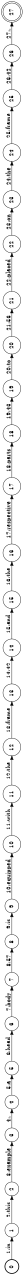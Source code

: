 digraph FST {
rankdir = LR;
size = "8.5,11";
label = "";
center = 1;
orientation = Landscape;
ranksep = "0.4";
nodesep = "0.25";
0 [label = "0", shape = circle, style = bold, fontsize = 14]
	0 -> 1 [label = "1:in", fontsize = 14];
1 [label = "1", shape = circle, style = solid, fontsize = 14]
	1 -> 2 [label = "2:this", fontsize = 14];
2 [label = "2", shape = circle, style = solid, fontsize = 14]
	2 -> 3 [label = "3:example", fontsize = 14];
3 [label = "3", shape = circle, style = solid, fontsize = 14]
	3 -> 4 [label = "4:,", fontsize = 14];
4 [label = "4", shape = circle, style = solid, fontsize = 14]
	4 -> 5 [label = "5:a", fontsize = 14];
5 [label = "5", shape = circle, style = solid, fontsize = 14]
	5 -> 6 [label = "6:head", fontsize = 14];
6 [label = "6", shape = circle, style = solid, fontsize = 14]
	6 -> 7 [label = "7:body", fontsize = 14];
7 [label = "7", shape = circle, style = solid, fontsize = 14]
	7 -> 8 [label = "8:57", fontsize = 14];
8 [label = "8", shape = circle, style = solid, fontsize = 14]
	8 -> 9 [label = "9:is", fontsize = 14];
9 [label = "9", shape = circle, style = solid, fontsize = 14]
	9 -> 10 [label = "10:equipped", fontsize = 14];
10 [label = "10", shape = circle, style = solid, fontsize = 14]
	10 -> 11 [label = "11:with", fontsize = 14];
11 [label = "11", shape = circle, style = solid, fontsize = 14]
	11 -> 12 [label = "12:the", fontsize = 14];
12 [label = "12", shape = circle, style = solid, fontsize = 14]
	12 -> 13 [label = "13:frame", fontsize = 14];
13 [label = "13", shape = circle, style = solid, fontsize = 14]
	13 -> 14 [label = "14:42", fontsize = 14];
14 [label = "14", shape = circle, style = solid, fontsize = 14]
	14 -> 15 [label = "15:and", fontsize = 14];
15 [label = "15", shape = circle, style = solid, fontsize = 14]
	15 -> 16 [label = "16:the", fontsize = 14];
16 [label = "16", shape = circle, style = solid, fontsize = 14]
	16 -> 17 [label = "17:respective", fontsize = 14];
17 [label = "17", shape = circle, style = solid, fontsize = 14]
	17 -> 18 [label = "18:parts", fontsize = 14];
18 [label = "18", shape = circle, style = solid, fontsize = 14]
	18 -> 19 [label = "19:43", fontsize = 14];
19 [label = "19", shape = circle, style = solid, fontsize = 14]
	19 -> 20 [label = "20:to", fontsize = 14];
20 [label = "20", shape = circle, style = solid, fontsize = 14]
	20 -> 21 [label = "21:56", fontsize = 14];
21 [label = "21", shape = circle, style = solid, fontsize = 14]
	21 -> 22 [label = "22:placed", fontsize = 14];
22 [label = "22", shape = circle, style = solid, fontsize = 14]
	22 -> 23 [label = "23:on", fontsize = 14];
23 [label = "23", shape = circle, style = solid, fontsize = 14]
	23 -> 24 [label = "24:the", fontsize = 14];
24 [label = "24", shape = circle, style = solid, fontsize = 14]
	24 -> 25 [label = "25:frame", fontsize = 14];
25 [label = "25", shape = circle, style = solid, fontsize = 14]
	25 -> 26 [label = "26:42", fontsize = 14];
26 [label = "26", shape = circle, style = solid, fontsize = 14]
	26 -> 27 [label = "27:.", fontsize = 14];
27 [label = "27", shape = doublecircle, style = solid, fontsize = 14]
}
